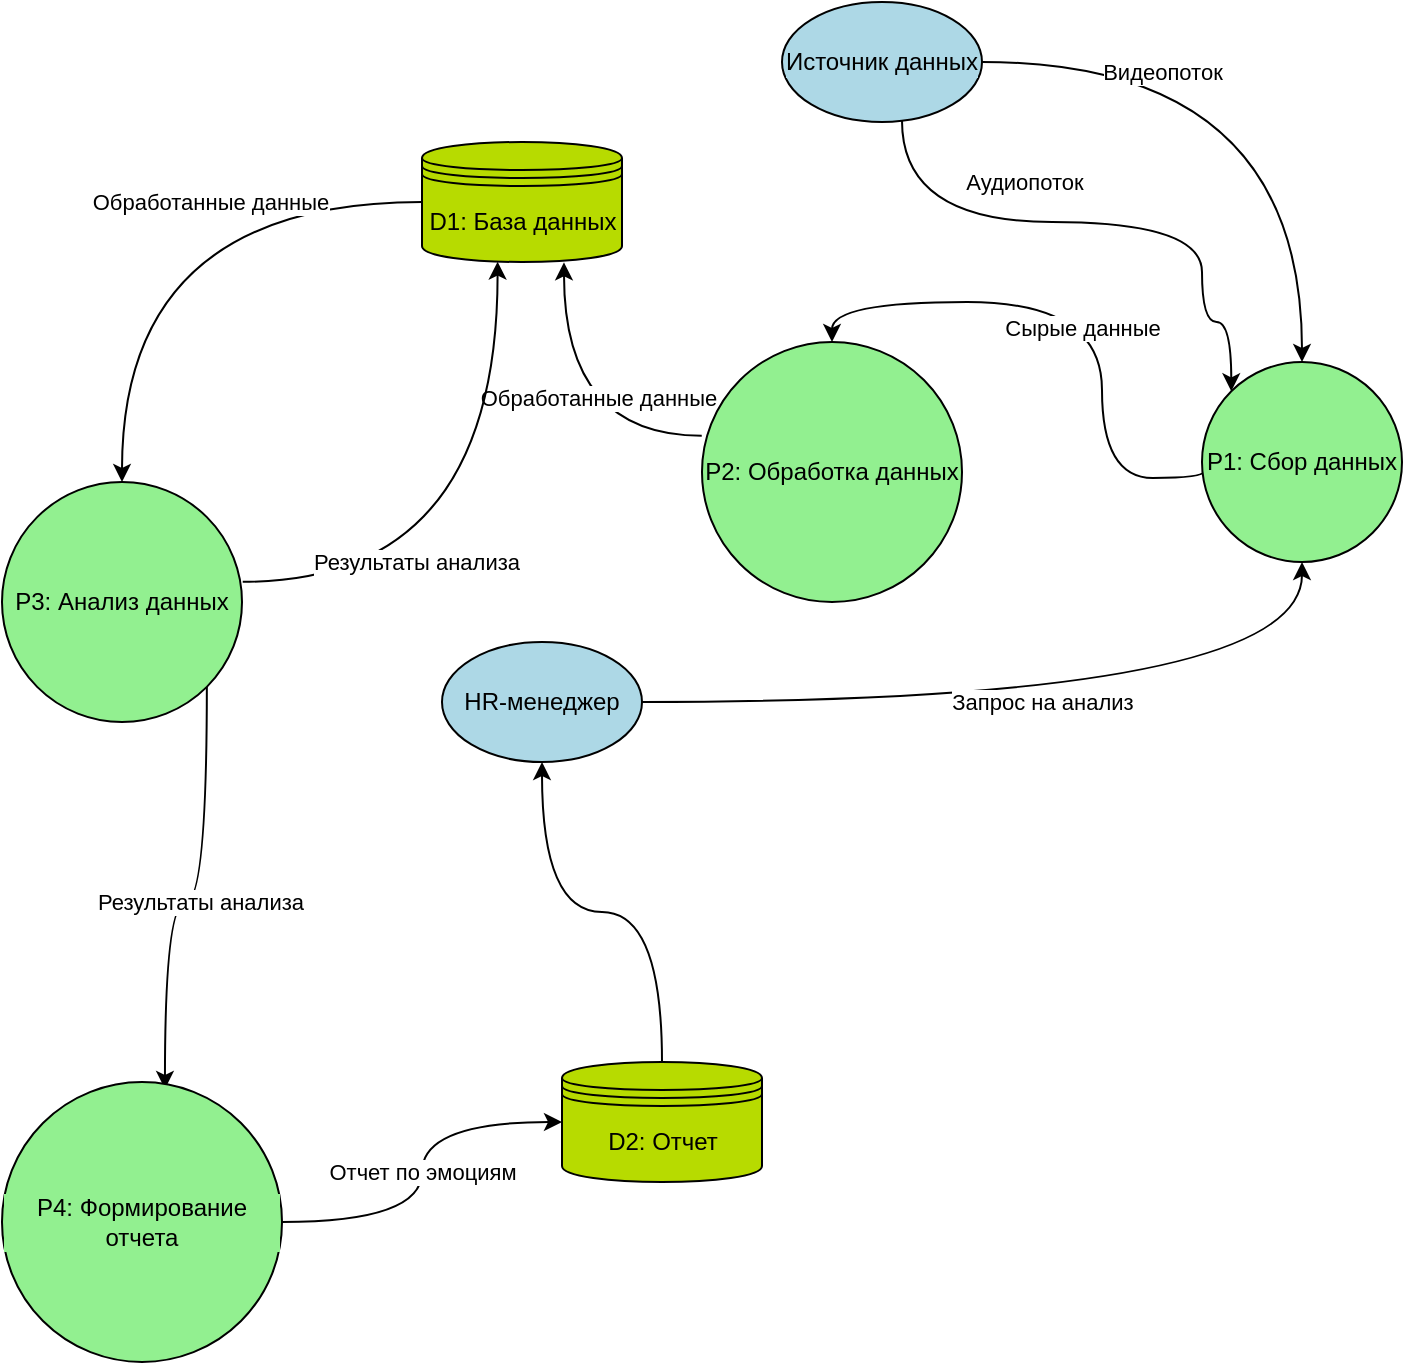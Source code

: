 <mxfile version="26.1.1">
  <diagram name="DFD" id="combined-level">
    <mxGraphModel dx="2603" dy="1663" grid="1" gridSize="10" guides="1" tooltips="1" connect="1" arrows="1" fold="1" page="1" pageScale="1" pageWidth="1169" pageHeight="827" math="0" shadow="0">
      <root>
        <mxCell id="0" />
        <mxCell id="1" parent="0" />
        <mxCell id="D1" value="D1: База данных" style="shape=datastore;html=1;labelBackgroundColor=light-dark(#b7db00, #ededed);fillColor=light-dark(#b7db00, #ededed);" parent="1" vertex="1">
          <mxGeometry x="-120" y="60" width="100" height="60" as="geometry" />
        </mxCell>
        <mxCell id="D2" value="D2: Отчет" style="shape=datastore;html=1;fillColor=light-dark(#b7db00, #ededed);labelBackgroundColor=light-dark(#b7db00, #ededed);" parent="1" vertex="1">
          <mxGeometry x="-50" y="520" width="100" height="60" as="geometry" />
        </mxCell>
        <mxCell id="flow1" value="Запрос на анализ" style="edgeStyle=orthogonalEdgeStyle;html=1;curved=1;entryX=0.5;entryY=1;entryDx=0;entryDy=0;" parent="1" source="capahisjug572n1s8so4-5" target="capahisjug572n1s8so4-8" edge="1">
          <mxGeometry relative="1" as="geometry">
            <mxPoint x="-30" y="360" as="sourcePoint" />
            <mxPoint x="310" y="180" as="targetPoint" />
          </mxGeometry>
        </mxCell>
        <mxCell id="flow2" value="Видеопоток" style="edgeStyle=orthogonalEdgeStyle;html=1;curved=1;entryX=0.5;entryY=0;entryDx=0;entryDy=0;" parent="1" source="capahisjug572n1s8so4-2" target="capahisjug572n1s8so4-8" edge="1">
          <mxGeometry x="-0.42" y="-5" relative="1" as="geometry">
            <mxPoint x="180" y="20" as="sourcePoint" />
            <mxPoint x="310" y="120" as="targetPoint" />
            <mxPoint as="offset" />
          </mxGeometry>
        </mxCell>
        <mxCell id="flow4" value="Сырые данные" style="edgeStyle=orthogonalEdgeStyle;html=1;curved=1;exitX=0.008;exitY=0.548;exitDx=0;exitDy=0;exitPerimeter=0;entryX=0.5;entryY=0;entryDx=0;entryDy=0;" parent="1" source="capahisjug572n1s8so4-8" target="capahisjug572n1s8so4-13" edge="1">
          <mxGeometry x="-0.132" y="10" relative="1" as="geometry">
            <mxPoint x="260" y="150" as="sourcePoint" />
            <mxPoint x="80" y="230.0" as="targetPoint" />
            <Array as="points">
              <mxPoint x="271" y="228" />
              <mxPoint x="220" y="228" />
              <mxPoint x="220" y="140" />
              <mxPoint x="85" y="140" />
            </Array>
            <mxPoint as="offset" />
          </mxGeometry>
        </mxCell>
        <mxCell id="flow5" value="Обработанные данные" style="edgeStyle=orthogonalEdgeStyle;html=1;curved=1;exitX=-0.001;exitY=0.361;exitDx=0;exitDy=0;exitPerimeter=0;entryX=0.71;entryY=1.003;entryDx=0;entryDy=0;entryPerimeter=0;" parent="1" source="capahisjug572n1s8so4-13" target="D1" edge="1">
          <mxGeometry x="-0.33" y="-19" relative="1" as="geometry">
            <mxPoint x="30.0" y="259.966" as="sourcePoint" />
            <mxPoint as="offset" />
          </mxGeometry>
        </mxCell>
        <mxCell id="flow6" value="Обработанные данные" style="edgeStyle=orthogonalEdgeStyle;html=1;curved=1;entryX=0.5;entryY=0;entryDx=0;entryDy=0;" parent="1" source="D1" target="capahisjug572n1s8so4-15" edge="1">
          <mxGeometry x="-0.267" relative="1" as="geometry">
            <mxPoint x="-270" y="240.0" as="targetPoint" />
            <mxPoint as="offset" />
          </mxGeometry>
        </mxCell>
        <mxCell id="flow7" value="Результаты анализа" style="edgeStyle=orthogonalEdgeStyle;html=1;curved=1;exitX=1.003;exitY=0.416;exitDx=0;exitDy=0;exitPerimeter=0;entryX=0.378;entryY=0.997;entryDx=0;entryDy=0;entryPerimeter=0;" parent="1" source="capahisjug572n1s8so4-15" target="D1" edge="1">
          <mxGeometry x="-0.4" y="10" relative="1" as="geometry">
            <mxPoint x="-220" y="270.0" as="sourcePoint" />
            <mxPoint as="offset" />
          </mxGeometry>
        </mxCell>
        <mxCell id="flow8" value="Результаты анализа" style="edgeStyle=orthogonalEdgeStyle;html=1;curved=1;exitX=1;exitY=1;exitDx=0;exitDy=0;entryX=0.582;entryY=0.025;entryDx=0;entryDy=0;entryPerimeter=0;" parent="1" source="capahisjug572n1s8so4-15" target="capahisjug572n1s8so4-17" edge="1">
          <mxGeometry relative="1" as="geometry">
            <mxPoint x="-270" y="300.0" as="sourcePoint" />
            <mxPoint x="-320" y="540.0" as="targetPoint" />
          </mxGeometry>
        </mxCell>
        <mxCell id="flow9" value="Отчет по эмоциям" style="edgeStyle=orthogonalEdgeStyle;html=1;curved=1;exitX=1;exitY=0.5;exitDx=0;exitDy=0;" parent="1" source="capahisjug572n1s8so4-17" target="D2" edge="1">
          <mxGeometry relative="1" as="geometry">
            <mxPoint x="-270" y="570.0" as="sourcePoint" />
          </mxGeometry>
        </mxCell>
        <mxCell id="capahisjug572n1s8so4-2" value="&lt;span style=&quot;color: rgb(0, 0, 0); font-family: Helvetica; font-size: 12px; font-style: normal; font-variant-ligatures: normal; font-variant-caps: normal; font-weight: 400; letter-spacing: normal; orphans: 2; text-align: center; text-indent: 0px; text-transform: none; widows: 2; word-spacing: 0px; -webkit-text-stroke-width: 0px; white-space: normal; text-decoration-thickness: initial; text-decoration-style: initial; text-decoration-color: initial; float: none; display: inline !important;&quot;&gt;Источник данных&lt;/span&gt;" style="ellipse;whiteSpace=wrap;html=1;labelBackgroundColor=#ADD8E6;fillColor=#ADD8E6;" parent="1" vertex="1">
          <mxGeometry x="60" y="-10" width="100" height="60" as="geometry" />
        </mxCell>
        <mxCell id="capahisjug572n1s8so4-7" value="" style="edgeStyle=orthogonalEdgeStyle;html=1;curved=1;" parent="1" source="D2" target="capahisjug572n1s8so4-5" edge="1">
          <mxGeometry relative="1" as="geometry">
            <mxPoint x="-60" y="520" as="sourcePoint" />
            <mxPoint x="-80" y="390" as="targetPoint" />
          </mxGeometry>
        </mxCell>
        <mxCell id="capahisjug572n1s8so4-5" value="HR-менеджер" style="ellipse;whiteSpace=wrap;html=1;labelBackgroundColor=#ADD8E6;fillColor=#ADD8E6;" parent="1" vertex="1">
          <mxGeometry x="-110" y="310" width="100" height="60" as="geometry" />
        </mxCell>
        <mxCell id="capahisjug572n1s8so4-8" value="P1: Сбор данных" style="ellipse;whiteSpace=wrap;html=1;aspect=fixed;labelBackgroundColor=#92F090;fillColor=#92F090;" parent="1" vertex="1">
          <mxGeometry x="270" y="170" width="100" height="100" as="geometry" />
        </mxCell>
        <mxCell id="capahisjug572n1s8so4-13" value="P2: Обработка данных" style="ellipse;whiteSpace=wrap;html=1;aspect=fixed;labelBackgroundColor=#92F090;gradientColor=none;fillColor=#92F090;" parent="1" vertex="1">
          <mxGeometry x="20" y="160" width="130" height="130" as="geometry" />
        </mxCell>
        <mxCell id="capahisjug572n1s8so4-15" value="P3: Анализ данных" style="ellipse;whiteSpace=wrap;html=1;aspect=fixed;labelBackgroundColor=#92F090;fillColor=#92F090;" parent="1" vertex="1">
          <mxGeometry x="-330" y="230" width="120" height="120" as="geometry" />
        </mxCell>
        <mxCell id="capahisjug572n1s8so4-17" value="P4: Формирование отчета" style="ellipse;whiteSpace=wrap;html=1;aspect=fixed;labelBackgroundColor=#92F090;fillColor=#92F090;" parent="1" vertex="1">
          <mxGeometry x="-330" y="530" width="140" height="140" as="geometry" />
        </mxCell>
        <mxCell id="capahisjug572n1s8so4-18" value="Аудиопоток" style="edgeStyle=orthogonalEdgeStyle;rounded=0;orthogonalLoop=1;jettySize=auto;html=1;entryX=0;entryY=0;entryDx=0;entryDy=0;curved=1;" parent="1" source="capahisjug572n1s8so4-2" target="capahisjug572n1s8so4-8" edge="1">
          <mxGeometry x="-0.255" y="20" relative="1" as="geometry">
            <Array as="points">
              <mxPoint x="120" y="100" />
              <mxPoint x="270" y="100" />
              <mxPoint x="270" y="150" />
              <mxPoint x="285" y="150" />
            </Array>
            <mxPoint as="offset" />
          </mxGeometry>
        </mxCell>
      </root>
    </mxGraphModel>
  </diagram>
</mxfile>

